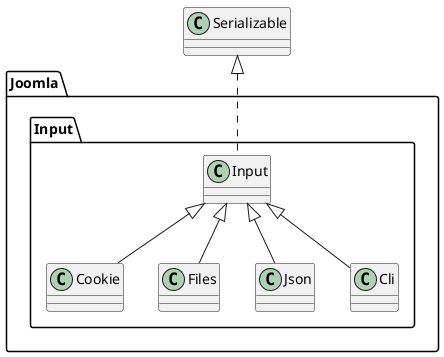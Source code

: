 @startuml
class Joomla.Input.Cookie
Joomla.Input.Input <|-- Joomla.Input.Cookie

class Joomla.Input.Input
Serializable <|.. Joomla.Input.Input
class Joomla.Input.Files
Joomla.Input.Input <|-- Joomla.Input.Files
class Joomla.Input.Json
Joomla.Input.Input <|-- Joomla.Input.Json
class Joomla.Input.Cli
Joomla.Input.Input <|-- Joomla.Input.Cli
@enduml
